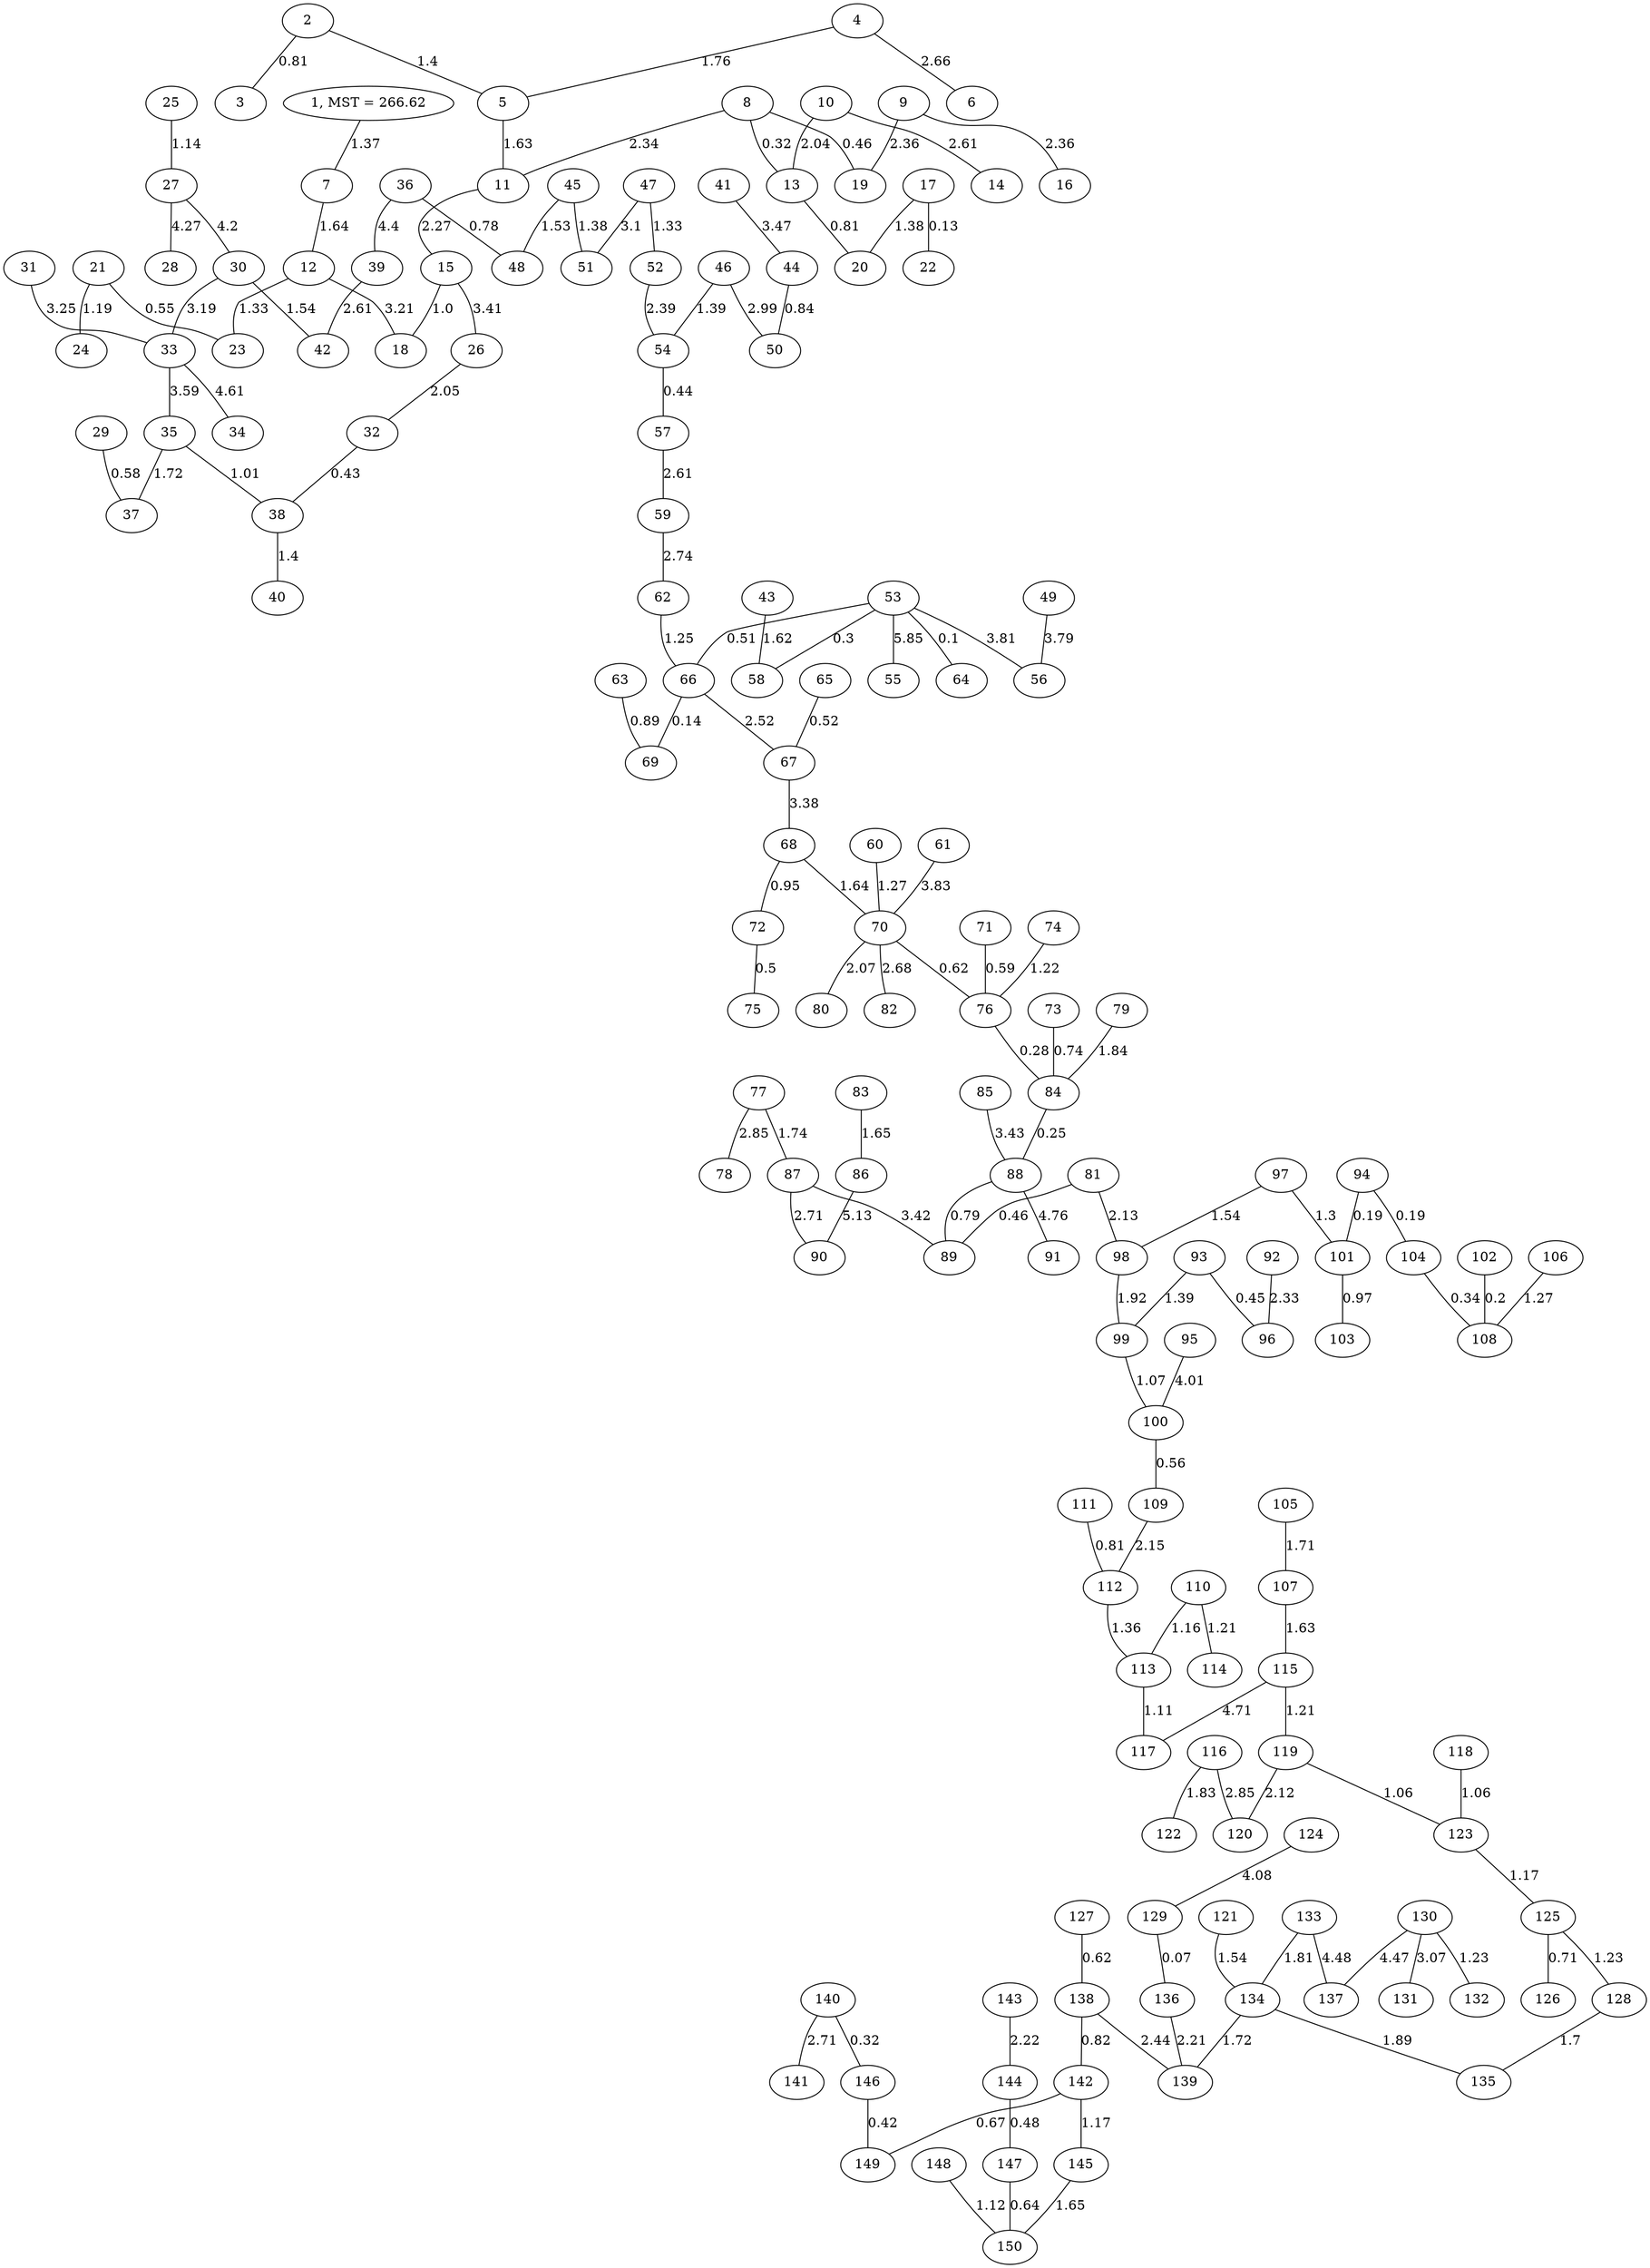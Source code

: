 graph Prim_BarabasiAlbert{
2--5 [label=1.4]
2--3 [label=0.81]
4--5 [label=1.76]
5--11 [label=1.63]
4--6 [label=2.66]
1--7 [label=1.37]
10--13 [label=2.04]
7--12 [label=1.64]
8--13 [label=0.32]
8--11 [label=2.34]
10--14 [label=2.61]
12--18 [label=3.21]
17--22 [label=0.13]
12--23 [label=1.33]
17--20 [label=1.38]
21--23 [label=0.55]
25--27 [label=1.14]
27--30 [label=4.2]
15--18 [label=1.0]
13--20 [label=0.81]
21--24 [label=1.19]
27--28 [label=4.27]
9--16 [label=2.36]
8--19 [label=0.46]
11--15 [label=2.27]
15--26 [label=3.41]
9--19 [label=2.36]
26--32 [label=2.05]
33--35 [label=3.59]
29--37 [label=0.58]
31--33 [label=3.25]
36--39 [label=4.4]
35--37 [label=1.72]
32--38 [label=0.43]
35--38 [label=1.01]
38--40 [label=1.4]
44--50 [label=0.84]
47--51 [label=3.1]
33--34 [label=4.61]
30--42 [label=1.54]
30--33 [label=3.19]
39--42 [label=2.61]
41--44 [label=3.47]
36--48 [label=0.78]
43--58 [label=1.62]
45--48 [label=1.53]
49--56 [label=3.79]
46--50 [label=2.99]
45--51 [label=1.38]
53--56 [label=3.81]
54--57 [label=0.44]
53--58 [label=0.3]
60--70 [label=1.27]
47--52 [label=1.33]
46--54 [label=1.39]
52--54 [label=2.39]
53--55 [label=5.85]
57--59 [label=2.61]
61--70 [label=3.83]
59--62 [label=2.74]
63--69 [label=0.89]
65--67 [label=0.52]
62--66 [label=1.25]
66--69 [label=0.14]
53--66 [label=0.51]
66--67 [label=2.52]
71--76 [label=0.59]
53--64 [label=0.1]
67--68 [label=3.38]
68--72 [label=0.95]
73--84 [label=0.74]
68--70 [label=1.64]
74--76 [label=1.22]
72--75 [label=0.5]
79--84 [label=1.84]
70--80 [label=2.07]
70--76 [label=0.62]
70--82 [label=2.68]
76--84 [label=0.28]
86--90 [label=5.13]
87--89 [label=3.42]
84--88 [label=0.25]
85--88 [label=3.43]
88--89 [label=0.79]
88--91 [label=4.76]
92--96 [label=2.33]
83--86 [label=1.65]
77--87 [label=1.74]
81--89 [label=0.46]
77--78 [label=2.85]
94--101 [label=0.19]
81--98 [label=2.13]
87--90 [label=2.71]
93--99 [label=1.39]
97--98 [label=1.54]
98--99 [label=1.92]
95--100 [label=4.01]
99--100 [label=1.07]
97--101 [label=1.3]
101--103 [label=0.97]
105--107 [label=1.71]
102--108 [label=0.2]
94--104 [label=0.19]
107--115 [label=1.63]
104--108 [label=0.34]
110--113 [label=1.16]
106--108 [label=1.27]
100--109 [label=0.56]
111--112 [label=0.81]
93--96 [label=0.45]
109--112 [label=2.15]
112--113 [label=1.36]
110--114 [label=1.21]
115--117 [label=4.71]
116--120 [label=2.85]
116--122 [label=1.83]
113--117 [label=1.11]
118--123 [label=1.06]
115--119 [label=1.21]
119--120 [label=2.12]
121--134 [label=1.54]
119--123 [label=1.06]
123--125 [label=1.17]
125--126 [label=0.71]
125--128 [label=1.23]
130--137 [label=4.47]
130--131 [label=3.07]
124--129 [label=4.08]
133--134 [label=1.81]
130--132 [label=1.23]
134--135 [label=1.89]
128--135 [label=1.7]
133--137 [label=4.48]
127--138 [label=0.62]
136--139 [label=2.21]
140--146 [label=0.32]
134--139 [label=1.72]
138--139 [label=2.44]
129--136 [label=0.07]
140--141 [label=2.71]
138--142 [label=0.82]
146--149 [label=0.42]
148--150 [label=1.12]
143--144 [label=2.22]
142--145 [label=1.17]
147--150 [label=0.64]
142--149 [label=0.67]
145--150 [label=1.65]
144--147 [label=0.48]
1 [label="1, MST = 266.62"]
}

